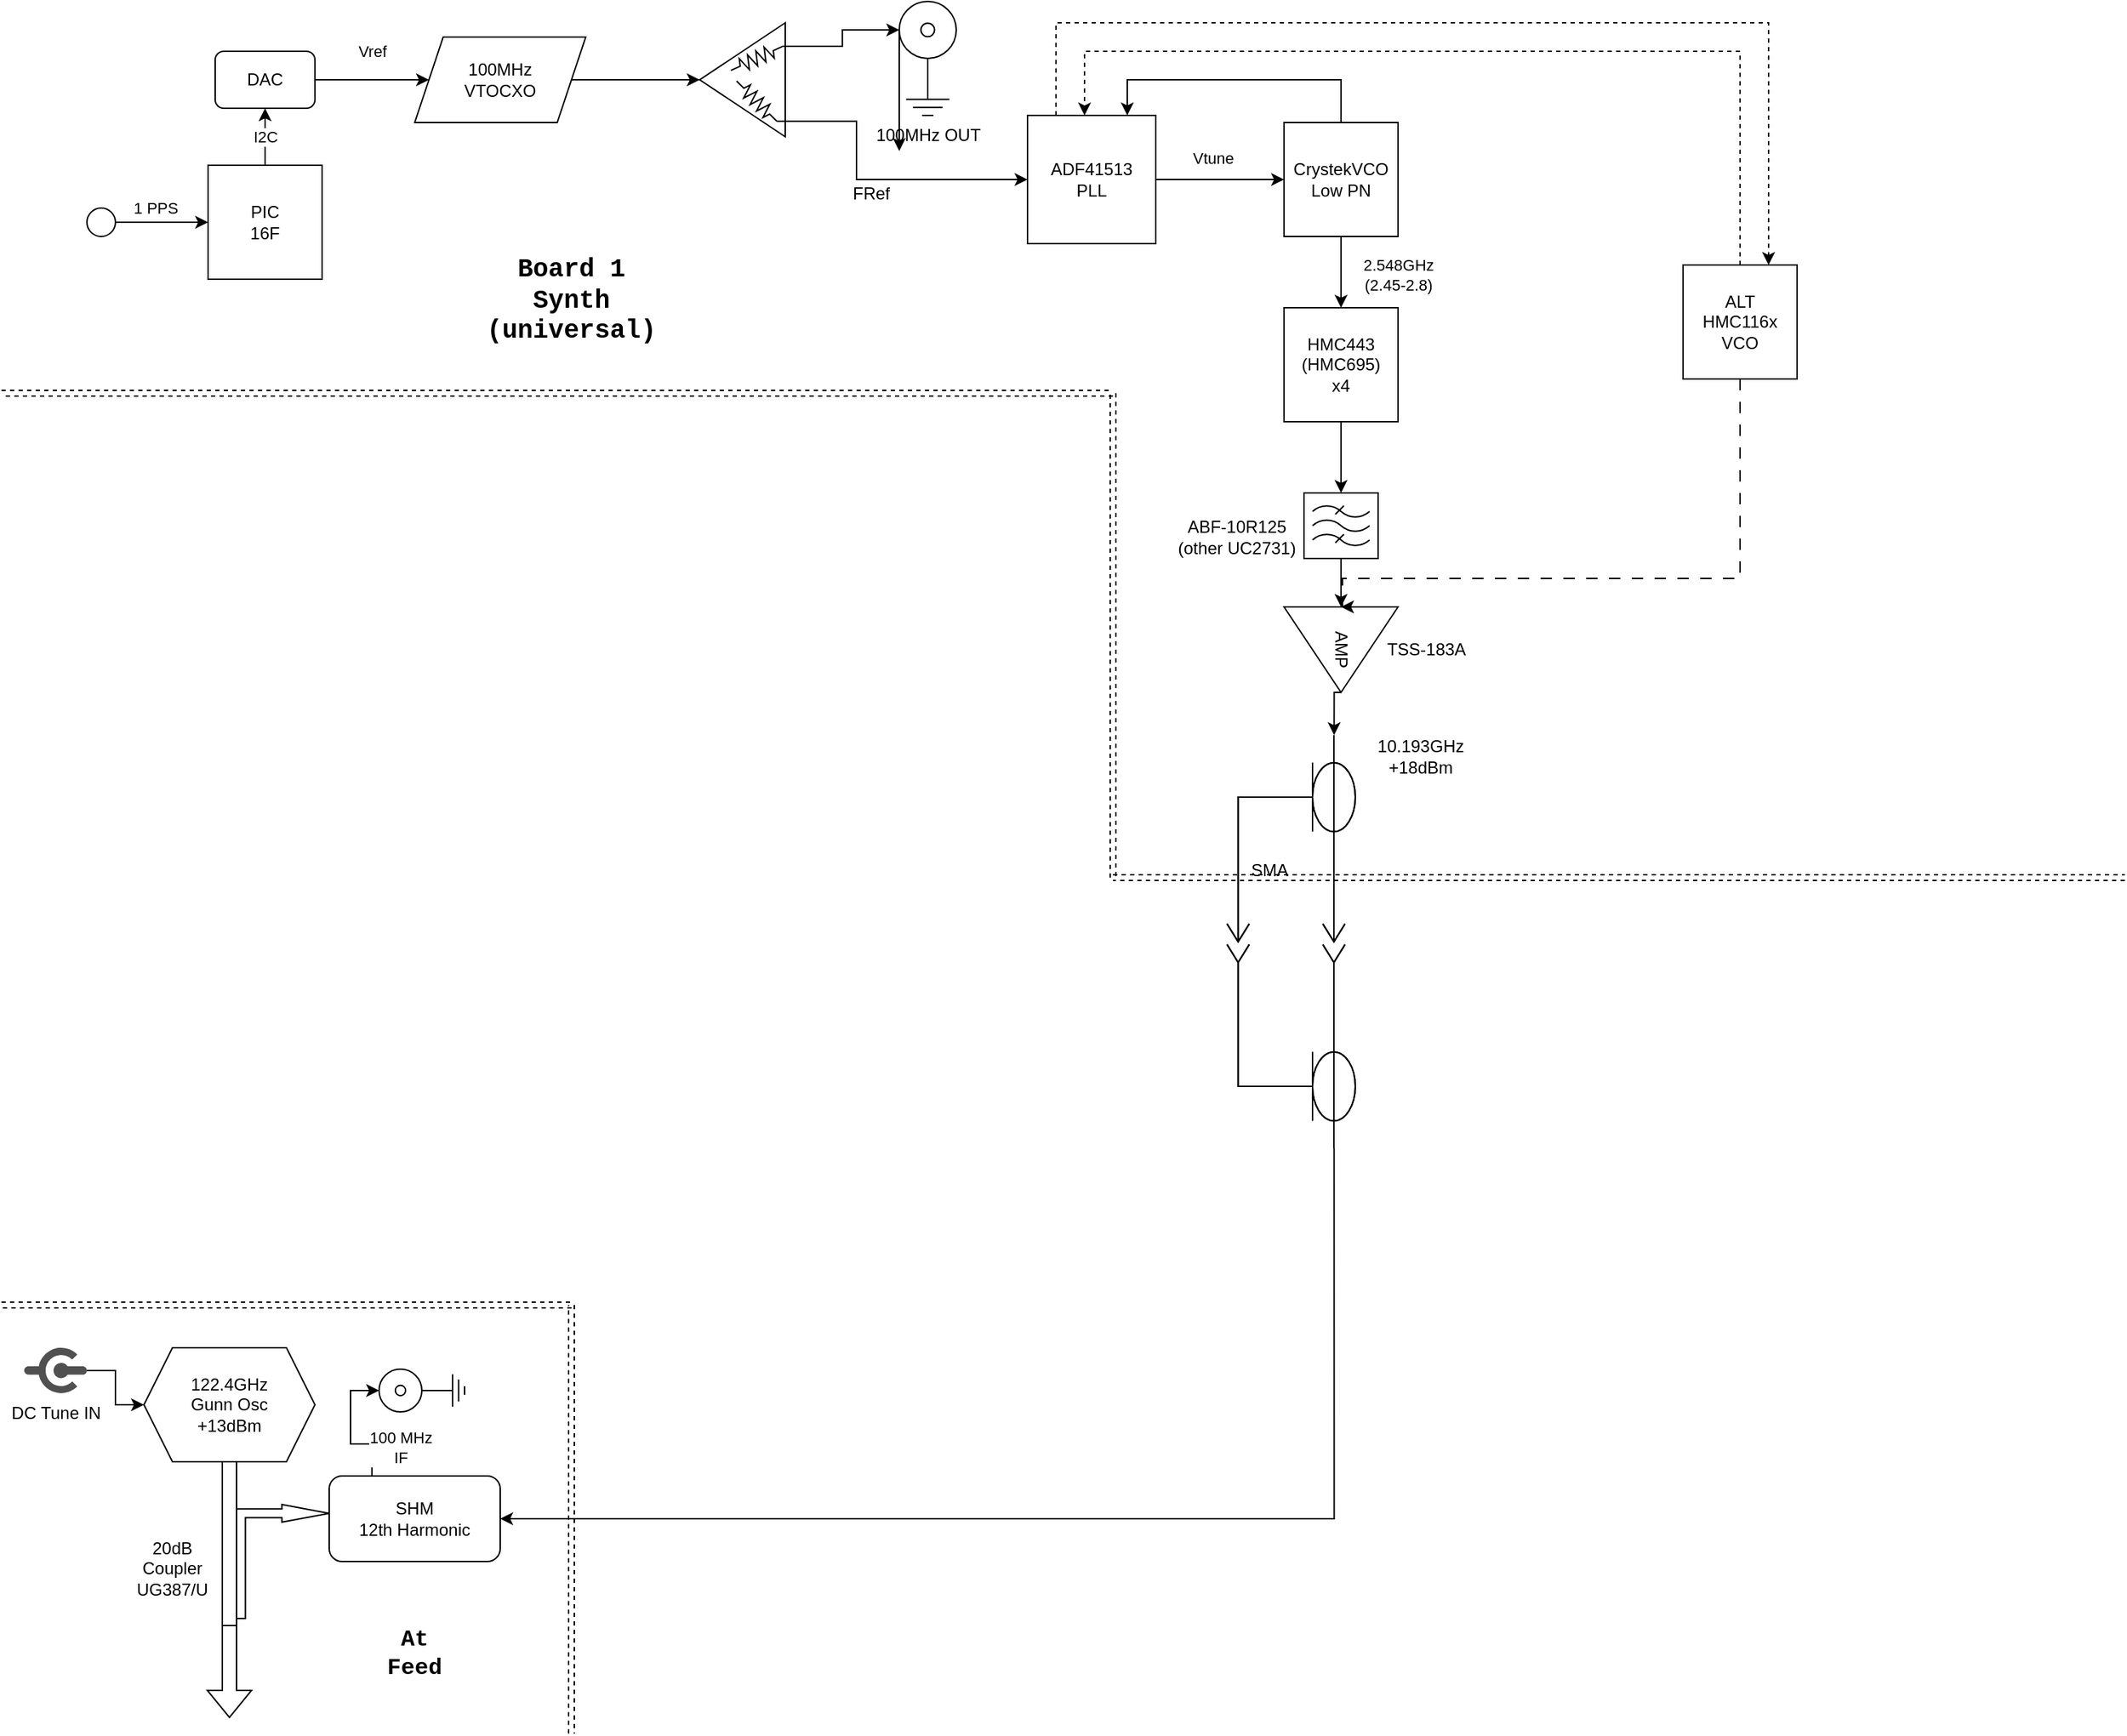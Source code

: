 <mxfile version="23.1.4" type="github">
  <diagram name="Page-1" id="90a13364-a465-7bf4-72fc-28e22215d7a0">
    <mxGraphModel dx="1050" dy="530" grid="1" gridSize="10" guides="1" tooltips="1" connect="1" arrows="1" fold="1" page="1" pageScale="1.5" pageWidth="1169" pageHeight="826" background="none" math="0" shadow="0">
      <root>
        <mxCell id="0" style=";html=1;" />
        <mxCell id="1" style=";html=1;" parent="0" />
        <mxCell id="ZLrNhD5u5SHP2nrK1hEg-11" style="edgeStyle=orthogonalEdgeStyle;rounded=0;orthogonalLoop=1;jettySize=auto;html=1;exitX=1;exitY=0.5;exitDx=0;exitDy=0;entryX=1;entryY=0.5;entryDx=0;entryDy=0;" parent="1" source="ZLrNhD5u5SHP2nrK1hEg-1" target="ZLrNhD5u5SHP2nrK1hEg-10" edge="1">
          <mxGeometry relative="1" as="geometry" />
        </mxCell>
        <mxCell id="ZLrNhD5u5SHP2nrK1hEg-1" value="100MHz&lt;br&gt;VTOCXO" style="shape=parallelogram;perimeter=parallelogramPerimeter;whiteSpace=wrap;html=1;fixedSize=1;" parent="1" vertex="1">
          <mxGeometry x="290" y="30" width="120" height="60" as="geometry" />
        </mxCell>
        <mxCell id="ZLrNhD5u5SHP2nrK1hEg-4" value="Vref" style="edgeStyle=orthogonalEdgeStyle;rounded=0;orthogonalLoop=1;jettySize=auto;html=1;exitX=1;exitY=0.5;exitDx=0;exitDy=0;entryX=0;entryY=0.5;entryDx=0;entryDy=0;" parent="1" source="ZLrNhD5u5SHP2nrK1hEg-2" target="ZLrNhD5u5SHP2nrK1hEg-1" edge="1">
          <mxGeometry y="20" relative="1" as="geometry">
            <mxPoint as="offset" />
          </mxGeometry>
        </mxCell>
        <mxCell id="ZLrNhD5u5SHP2nrK1hEg-2" value="DAC" style="rounded=1;whiteSpace=wrap;html=1;" parent="1" vertex="1">
          <mxGeometry x="150" y="40" width="70" height="40" as="geometry" />
        </mxCell>
        <mxCell id="ZLrNhD5u5SHP2nrK1hEg-8" value="I2C" style="edgeStyle=orthogonalEdgeStyle;rounded=0;orthogonalLoop=1;jettySize=auto;html=1;exitX=0.5;exitY=0;exitDx=0;exitDy=0;entryX=0.5;entryY=1;entryDx=0;entryDy=0;" parent="1" source="ZLrNhD5u5SHP2nrK1hEg-5" target="ZLrNhD5u5SHP2nrK1hEg-2" edge="1">
          <mxGeometry relative="1" as="geometry" />
        </mxCell>
        <mxCell id="ZLrNhD5u5SHP2nrK1hEg-5" value="PIC&lt;br&gt;16F" style="whiteSpace=wrap;html=1;aspect=fixed;" parent="1" vertex="1">
          <mxGeometry x="145" y="120" width="80" height="80" as="geometry" />
        </mxCell>
        <mxCell id="ZLrNhD5u5SHP2nrK1hEg-7" value="1 PPS" style="edgeStyle=orthogonalEdgeStyle;rounded=0;orthogonalLoop=1;jettySize=auto;html=1;" parent="1" source="ZLrNhD5u5SHP2nrK1hEg-6" target="ZLrNhD5u5SHP2nrK1hEg-5" edge="1">
          <mxGeometry x="-0.143" y="10" relative="1" as="geometry">
            <mxPoint as="offset" />
          </mxGeometry>
        </mxCell>
        <mxCell id="ZLrNhD5u5SHP2nrK1hEg-6" value="" style="ellipse;whiteSpace=wrap;html=1;aspect=fixed;" parent="1" vertex="1">
          <mxGeometry x="60" y="150" width="20" height="20" as="geometry" />
        </mxCell>
        <mxCell id="ZLrNhD5u5SHP2nrK1hEg-17" value="Vtune" style="edgeStyle=orthogonalEdgeStyle;rounded=0;orthogonalLoop=1;jettySize=auto;html=1;exitX=1;exitY=0.5;exitDx=0;exitDy=0;" parent="1" source="ZLrNhD5u5SHP2nrK1hEg-9" target="ZLrNhD5u5SHP2nrK1hEg-16" edge="1">
          <mxGeometry x="-0.111" y="15" relative="1" as="geometry">
            <mxPoint as="offset" />
          </mxGeometry>
        </mxCell>
        <mxCell id="zk5Tj1fj6JuDacKhQGvg-29" style="edgeStyle=orthogonalEdgeStyle;rounded=0;orthogonalLoop=1;jettySize=auto;html=1;dashed=1;" edge="1" parent="1" source="ZLrNhD5u5SHP2nrK1hEg-9" target="zk5Tj1fj6JuDacKhQGvg-23">
          <mxGeometry relative="1" as="geometry">
            <Array as="points">
              <mxPoint x="740" y="20" />
              <mxPoint x="1240" y="20" />
            </Array>
          </mxGeometry>
        </mxCell>
        <mxCell id="ZLrNhD5u5SHP2nrK1hEg-9" value="ADF41513&lt;br&gt;PLL" style="whiteSpace=wrap;html=1;aspect=fixed;" parent="1" vertex="1">
          <mxGeometry x="720" y="85" width="90" height="90" as="geometry" />
        </mxCell>
        <mxCell id="ZLrNhD5u5SHP2nrK1hEg-10" value="" style="triangle;whiteSpace=wrap;html=1;rotation=-180;" parent="1" vertex="1">
          <mxGeometry x="490" y="20" width="60" height="80" as="geometry" />
        </mxCell>
        <mxCell id="ZLrNhD5u5SHP2nrK1hEg-14" value="" style="pointerEvents=1;verticalLabelPosition=bottom;shadow=0;dashed=0;align=center;html=1;verticalAlign=top;shape=mxgraph.electrical.resistors.resistor_2;rotation=-25;" parent="1" vertex="1">
          <mxGeometry x="510" y="40" width="40" height="10" as="geometry" />
        </mxCell>
        <mxCell id="ZLrNhD5u5SHP2nrK1hEg-15" value="" style="pointerEvents=1;verticalLabelPosition=bottom;shadow=0;dashed=0;align=center;html=1;verticalAlign=top;shape=mxgraph.electrical.resistors.resistor_2;rotation=45;" parent="1" vertex="1">
          <mxGeometry x="510" y="70" width="40" height="10" as="geometry" />
        </mxCell>
        <mxCell id="ZLrNhD5u5SHP2nrK1hEg-20" value="2.548GHz&lt;br&gt;(2.45-2.8)" style="edgeStyle=orthogonalEdgeStyle;rounded=0;orthogonalLoop=1;jettySize=auto;html=1;" parent="1" source="ZLrNhD5u5SHP2nrK1hEg-16" target="ZLrNhD5u5SHP2nrK1hEg-18" edge="1">
          <mxGeometry x="0.059" y="40" relative="1" as="geometry">
            <mxPoint as="offset" />
          </mxGeometry>
        </mxCell>
        <mxCell id="zk5Tj1fj6JuDacKhQGvg-28" style="edgeStyle=orthogonalEdgeStyle;rounded=0;orthogonalLoop=1;jettySize=auto;html=1;exitX=0.5;exitY=0;exitDx=0;exitDy=0;" edge="1" parent="1" source="ZLrNhD5u5SHP2nrK1hEg-16" target="ZLrNhD5u5SHP2nrK1hEg-9">
          <mxGeometry relative="1" as="geometry">
            <Array as="points">
              <mxPoint x="940" y="60" />
              <mxPoint x="790" y="60" />
            </Array>
          </mxGeometry>
        </mxCell>
        <mxCell id="ZLrNhD5u5SHP2nrK1hEg-16" value="CrystekVCO&lt;br&gt;Low PN" style="whiteSpace=wrap;html=1;aspect=fixed;" parent="1" vertex="1">
          <mxGeometry x="900" y="90" width="80" height="80" as="geometry" />
        </mxCell>
        <mxCell id="RYeYVxRvwyWX_2oDE-uA-7" value="" style="edgeStyle=orthogonalEdgeStyle;rounded=0;orthogonalLoop=1;jettySize=auto;html=1;" parent="1" source="ZLrNhD5u5SHP2nrK1hEg-18" target="RYeYVxRvwyWX_2oDE-uA-6" edge="1">
          <mxGeometry relative="1" as="geometry" />
        </mxCell>
        <mxCell id="ZLrNhD5u5SHP2nrK1hEg-18" value="HMC443&lt;br&gt;(HMC695)&lt;br&gt;x4" style="whiteSpace=wrap;html=1;aspect=fixed;" parent="1" vertex="1">
          <mxGeometry x="900" y="220" width="80" height="80" as="geometry" />
        </mxCell>
        <mxCell id="ZLrNhD5u5SHP2nrK1hEg-21" value="AMP" style="triangle;whiteSpace=wrap;html=1;rotation=90;" parent="1" vertex="1">
          <mxGeometry x="910" y="420" width="60" height="80" as="geometry" />
        </mxCell>
        <mxCell id="RYeYVxRvwyWX_2oDE-uA-1" value="" style="endArrow=classic;html=1;rounded=0;exitX=0;exitY=0.25;exitDx=0;exitDy=0;" parent="1" source="zk5Tj1fj6JuDacKhQGvg-17" edge="1">
          <mxGeometry width="50" height="50" relative="1" as="geometry">
            <mxPoint x="610" y="100" as="sourcePoint" />
            <mxPoint x="630" y="110" as="targetPoint" />
          </mxGeometry>
        </mxCell>
        <mxCell id="RYeYVxRvwyWX_2oDE-uA-2" value="TSS-183A" style="text;strokeColor=none;align=center;fillColor=none;html=1;verticalAlign=middle;whiteSpace=wrap;rounded=0;" parent="1" vertex="1">
          <mxGeometry x="970" y="445" width="60" height="30" as="geometry" />
        </mxCell>
        <mxCell id="zk5Tj1fj6JuDacKhQGvg-9" style="edgeStyle=orthogonalEdgeStyle;rounded=0;orthogonalLoop=1;jettySize=auto;html=1;exitX=1;exitY=0.165;exitDx=0;exitDy=0;exitPerimeter=0;entryX=1;entryY=0.5;entryDx=0;entryDy=0;" edge="1" parent="1" source="RYeYVxRvwyWX_2oDE-uA-3" target="zk5Tj1fj6JuDacKhQGvg-8">
          <mxGeometry relative="1" as="geometry" />
        </mxCell>
        <mxCell id="RYeYVxRvwyWX_2oDE-uA-3" value="" style="pointerEvents=1;verticalLabelPosition=bottom;shadow=0;dashed=0;align=center;html=1;verticalAlign=top;shape=mxgraph.electrical.miscellaneous.coaxial_outside_conductor;rotation=90;" parent="1" vertex="1">
          <mxGeometry x="760" y="620" width="290" height="90" as="geometry" />
        </mxCell>
        <mxCell id="RYeYVxRvwyWX_2oDE-uA-5" value="10.193GHz&lt;br&gt;+18dBm" style="text;strokeColor=none;align=center;fillColor=none;html=1;verticalAlign=middle;whiteSpace=wrap;rounded=0;" parent="1" vertex="1">
          <mxGeometry x="966" y="520" width="60" height="30" as="geometry" />
        </mxCell>
        <mxCell id="RYeYVxRvwyWX_2oDE-uA-10" style="edgeStyle=orthogonalEdgeStyle;rounded=0;orthogonalLoop=1;jettySize=auto;html=1;exitX=0.5;exitY=1;exitDx=0;exitDy=0;exitPerimeter=0;entryX=0;entryY=0.5;entryDx=0;entryDy=0;" parent="1" source="RYeYVxRvwyWX_2oDE-uA-6" target="ZLrNhD5u5SHP2nrK1hEg-21" edge="1">
          <mxGeometry relative="1" as="geometry" />
        </mxCell>
        <mxCell id="RYeYVxRvwyWX_2oDE-uA-6" value="" style="verticalLabelPosition=bottom;shadow=0;dashed=0;align=center;html=1;verticalAlign=top;shape=mxgraph.electrical.abstract.filter;" parent="1" vertex="1">
          <mxGeometry x="914" y="350" width="52" height="46" as="geometry" />
        </mxCell>
        <mxCell id="RYeYVxRvwyWX_2oDE-uA-11" value="ABF-10R125&lt;br&gt;(other UC2731)" style="text;strokeColor=none;align=center;fillColor=none;html=1;verticalAlign=middle;whiteSpace=wrap;rounded=0;" parent="1" vertex="1">
          <mxGeometry x="820" y="366" width="94" height="30" as="geometry" />
        </mxCell>
        <mxCell id="RYeYVxRvwyWX_2oDE-uA-13" value="SMA" style="text;strokeColor=none;align=center;fillColor=none;html=1;verticalAlign=middle;whiteSpace=wrap;rounded=0;" parent="1" vertex="1">
          <mxGeometry x="860" y="600" width="60" height="30" as="geometry" />
        </mxCell>
        <mxCell id="zk5Tj1fj6JuDacKhQGvg-1" value="" style="shape=flexArrow;endArrow=classic;html=1;rounded=0;" edge="1" parent="1">
          <mxGeometry width="50" height="50" relative="1" as="geometry">
            <mxPoint x="160" y="1140" as="sourcePoint" />
            <mxPoint x="160" y="1210" as="targetPoint" />
          </mxGeometry>
        </mxCell>
        <mxCell id="zk5Tj1fj6JuDacKhQGvg-2" value="" style="rounded=0;whiteSpace=wrap;html=1;rotation=-90;" vertex="1" parent="1">
          <mxGeometry x="100" y="1080" width="120" height="10" as="geometry" />
        </mxCell>
        <mxCell id="zk5Tj1fj6JuDacKhQGvg-4" value="" style="html=1;shadow=0;dashed=0;align=center;verticalAlign=middle;shape=mxgraph.arrows2.bendArrow;dy=3.1;dx=33.2;notch=0;arrowHead=12.4;rounded=0;rotation=0;" vertex="1" parent="1">
          <mxGeometry x="165" y="1060" width="65" height="80" as="geometry" />
        </mxCell>
        <mxCell id="zk5Tj1fj6JuDacKhQGvg-5" value="20dB&lt;br&gt;Coupler&lt;br&gt;UG387/U" style="text;strokeColor=none;align=center;fillColor=none;html=1;verticalAlign=middle;whiteSpace=wrap;rounded=0;" vertex="1" parent="1">
          <mxGeometry x="90" y="1090" width="60" height="30" as="geometry" />
        </mxCell>
        <mxCell id="zk5Tj1fj6JuDacKhQGvg-7" value="122.4GHz&lt;br&gt;Gunn Osc&lt;br&gt;+13dBm" style="shape=hexagon;perimeter=hexagonPerimeter2;whiteSpace=wrap;html=1;fixedSize=1;" vertex="1" parent="1">
          <mxGeometry x="100" y="950" width="120" height="80" as="geometry" />
        </mxCell>
        <mxCell id="zk5Tj1fj6JuDacKhQGvg-8" value="SHM&lt;br&gt;12th Harmonic" style="rounded=1;whiteSpace=wrap;html=1;" vertex="1" parent="1">
          <mxGeometry x="230" y="1040" width="120" height="60" as="geometry" />
        </mxCell>
        <mxCell id="zk5Tj1fj6JuDacKhQGvg-10" value="" style="edgeStyle=none;orthogonalLoop=1;jettySize=auto;html=1;rounded=0;shape=link;dashed=1;" edge="1" parent="1">
          <mxGeometry width="80" relative="1" as="geometry">
            <mxPoint y="920" as="sourcePoint" />
            <mxPoint x="400" y="920" as="targetPoint" />
            <Array as="points" />
          </mxGeometry>
        </mxCell>
        <mxCell id="zk5Tj1fj6JuDacKhQGvg-11" value="" style="edgeStyle=none;orthogonalLoop=1;jettySize=auto;html=1;rounded=0;shape=link;dashed=1;" edge="1" parent="1">
          <mxGeometry width="80" relative="1" as="geometry">
            <mxPoint x="400" y="920" as="sourcePoint" />
            <mxPoint x="400" y="1220.8" as="targetPoint" />
            <Array as="points" />
          </mxGeometry>
        </mxCell>
        <mxCell id="zk5Tj1fj6JuDacKhQGvg-12" value="&lt;font size=&quot;3&quot; face=&quot;Courier New&quot;&gt;&lt;b&gt;At Feed&lt;/b&gt;&lt;/font&gt;" style="text;strokeColor=none;align=center;fillColor=none;html=1;verticalAlign=middle;whiteSpace=wrap;rounded=0;" vertex="1" parent="1">
          <mxGeometry x="260" y="1150" width="60" height="30" as="geometry" />
        </mxCell>
        <mxCell id="zk5Tj1fj6JuDacKhQGvg-13" value="" style="edgeStyle=none;orthogonalLoop=1;jettySize=auto;html=1;rounded=0;shape=link;dashed=1;" edge="1" parent="1">
          <mxGeometry width="80" relative="1" as="geometry">
            <mxPoint y="280" as="sourcePoint" />
            <mxPoint x="780" y="280" as="targetPoint" />
            <Array as="points" />
          </mxGeometry>
        </mxCell>
        <mxCell id="zk5Tj1fj6JuDacKhQGvg-14" value="" style="edgeStyle=none;orthogonalLoop=1;jettySize=auto;html=1;rounded=0;shape=link;dashed=1;" edge="1" parent="1">
          <mxGeometry width="80" relative="1" as="geometry">
            <mxPoint x="780" y="620" as="sourcePoint" />
            <mxPoint x="780" y="280" as="targetPoint" />
            <Array as="points" />
          </mxGeometry>
        </mxCell>
        <mxCell id="zk5Tj1fj6JuDacKhQGvg-15" value="" style="edgeStyle=none;orthogonalLoop=1;jettySize=auto;html=1;rounded=0;shape=link;dashed=1;" edge="1" parent="1">
          <mxGeometry width="80" relative="1" as="geometry">
            <mxPoint x="780" y="620" as="sourcePoint" />
            <mxPoint x="1490" y="620" as="targetPoint" />
            <Array as="points" />
          </mxGeometry>
        </mxCell>
        <mxCell id="zk5Tj1fj6JuDacKhQGvg-17" value="100MHz OUT" style="pointerEvents=1;verticalLabelPosition=bottom;shadow=0;dashed=0;align=center;html=1;verticalAlign=top;shape=mxgraph.electrical.miscellaneous.coaxial_jack_plug" vertex="1" parent="1">
          <mxGeometry x="630" y="5" width="40" height="80" as="geometry" />
        </mxCell>
        <mxCell id="zk5Tj1fj6JuDacKhQGvg-19" style="edgeStyle=orthogonalEdgeStyle;rounded=0;orthogonalLoop=1;jettySize=auto;html=1;exitX=1;exitY=0.5;exitDx=0;exitDy=0;entryX=0;entryY=0.165;entryDx=0;entryDy=0;entryPerimeter=0;" edge="1" parent="1" source="ZLrNhD5u5SHP2nrK1hEg-21" target="RYeYVxRvwyWX_2oDE-uA-3">
          <mxGeometry relative="1" as="geometry" />
        </mxCell>
        <mxCell id="zk5Tj1fj6JuDacKhQGvg-20" value="" style="pointerEvents=1;verticalLabelPosition=bottom;shadow=0;dashed=0;align=center;html=1;verticalAlign=top;shape=mxgraph.electrical.miscellaneous.coaxial_outside_conductor;rotation=90;" vertex="1" parent="1">
          <mxGeometry x="760" y="620" width="290" height="90" as="geometry" />
        </mxCell>
        <mxCell id="zk5Tj1fj6JuDacKhQGvg-21" value="&lt;font style=&quot;font-size: 18px;&quot; face=&quot;Courier New&quot;&gt;&lt;b&gt;Board 1&lt;br&gt;Synth (universal)&lt;br&gt;&lt;/b&gt;&lt;/font&gt;" style="text;strokeColor=none;align=center;fillColor=none;html=1;verticalAlign=middle;whiteSpace=wrap;rounded=0;" vertex="1" parent="1">
          <mxGeometry x="330" y="200" width="140" height="30" as="geometry" />
        </mxCell>
        <mxCell id="zk5Tj1fj6JuDacKhQGvg-24" value="" style="edgeStyle=orthogonalEdgeStyle;rounded=0;orthogonalLoop=1;jettySize=auto;html=1;dashed=1;dashPattern=8 8;" edge="1" parent="1" source="zk5Tj1fj6JuDacKhQGvg-23">
          <mxGeometry relative="1" as="geometry">
            <mxPoint x="940" y="430" as="targetPoint" />
            <Array as="points">
              <mxPoint x="1220" y="410" />
              <mxPoint x="941" y="410" />
            </Array>
          </mxGeometry>
        </mxCell>
        <mxCell id="zk5Tj1fj6JuDacKhQGvg-23" value="ALT&lt;br&gt;HMC116x&lt;br&gt;VCO" style="whiteSpace=wrap;html=1;aspect=fixed;" vertex="1" parent="1">
          <mxGeometry x="1180" y="190" width="80" height="80" as="geometry" />
        </mxCell>
        <mxCell id="zk5Tj1fj6JuDacKhQGvg-25" style="edgeStyle=orthogonalEdgeStyle;rounded=0;orthogonalLoop=1;jettySize=auto;html=1;exitX=1;exitY=0.5;exitDx=0;exitDy=0;exitPerimeter=0;entryX=0;entryY=0.25;entryDx=0;entryDy=0;entryPerimeter=0;" edge="1" parent="1" source="ZLrNhD5u5SHP2nrK1hEg-14" target="zk5Tj1fj6JuDacKhQGvg-17">
          <mxGeometry relative="1" as="geometry" />
        </mxCell>
        <mxCell id="zk5Tj1fj6JuDacKhQGvg-26" value="&lt;font style=&quot;font-size: 12px;&quot;&gt;FRef&lt;/font&gt;" style="edgeStyle=orthogonalEdgeStyle;rounded=0;orthogonalLoop=1;jettySize=auto;html=1;exitX=1;exitY=0.5;exitDx=0;exitDy=0;exitPerimeter=0;" edge="1" parent="1" source="ZLrNhD5u5SHP2nrK1hEg-15" target="ZLrNhD5u5SHP2nrK1hEg-9">
          <mxGeometry x="-0.015" y="-10" relative="1" as="geometry">
            <Array as="points">
              <mxPoint x="600" y="89" />
              <mxPoint x="600" y="130" />
            </Array>
            <mxPoint as="offset" />
          </mxGeometry>
        </mxCell>
        <mxCell id="zk5Tj1fj6JuDacKhQGvg-27" style="edgeStyle=orthogonalEdgeStyle;rounded=0;orthogonalLoop=1;jettySize=auto;html=1;dashed=1;" edge="1" parent="1" source="zk5Tj1fj6JuDacKhQGvg-23" target="ZLrNhD5u5SHP2nrK1hEg-9">
          <mxGeometry relative="1" as="geometry">
            <mxPoint x="760" y="90" as="targetPoint" />
            <Array as="points">
              <mxPoint x="1220" y="40" />
              <mxPoint x="760" y="40" />
            </Array>
          </mxGeometry>
        </mxCell>
        <mxCell id="zk5Tj1fj6JuDacKhQGvg-30" value="" style="pointerEvents=1;verticalLabelPosition=bottom;shadow=0;dashed=0;align=center;html=1;verticalAlign=top;shape=mxgraph.electrical.miscellaneous.coaxial_jack_plug;rotation=-90;" vertex="1" parent="1">
          <mxGeometry x="280" y="950" width="30" height="60" as="geometry" />
        </mxCell>
        <mxCell id="zk5Tj1fj6JuDacKhQGvg-34" value="100 MHz&lt;br&gt;IF" style="edgeStyle=orthogonalEdgeStyle;rounded=0;orthogonalLoop=1;jettySize=auto;html=1;exitX=0.25;exitY=0;exitDx=0;exitDy=0;entryX=0.5;entryY=0;entryDx=0;entryDy=0;entryPerimeter=0;" edge="1" parent="1" source="zk5Tj1fj6JuDacKhQGvg-8" target="zk5Tj1fj6JuDacKhQGvg-30">
          <mxGeometry x="-0.579" y="-20" relative="1" as="geometry">
            <mxPoint as="offset" />
          </mxGeometry>
        </mxCell>
        <mxCell id="zk5Tj1fj6JuDacKhQGvg-37" value="" style="edgeStyle=orthogonalEdgeStyle;rounded=0;orthogonalLoop=1;jettySize=auto;html=1;" edge="1" parent="1" source="zk5Tj1fj6JuDacKhQGvg-35" target="zk5Tj1fj6JuDacKhQGvg-7">
          <mxGeometry relative="1" as="geometry" />
        </mxCell>
        <mxCell id="zk5Tj1fj6JuDacKhQGvg-35" value="DC Tune IN" style="sketch=0;pointerEvents=1;shadow=0;dashed=0;html=1;strokeColor=none;fillColor=#505050;labelPosition=center;verticalLabelPosition=bottom;verticalAlign=top;outlineConnect=0;align=center;shape=mxgraph.office.concepts.connector;" vertex="1" parent="1">
          <mxGeometry x="16" y="950" width="44" height="32" as="geometry" />
        </mxCell>
      </root>
    </mxGraphModel>
  </diagram>
</mxfile>

